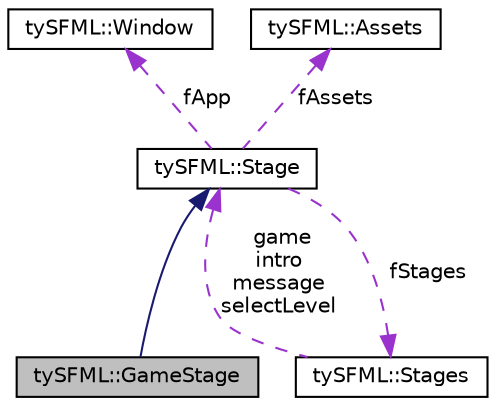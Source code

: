 digraph "tySFML::GameStage"
{
  edge [fontname="Helvetica",fontsize="10",labelfontname="Helvetica",labelfontsize="10"];
  node [fontname="Helvetica",fontsize="10",shape=record];
  Node1 [label="tySFML::GameStage",height=0.2,width=0.4,color="black", fillcolor="grey75", style="filled", fontcolor="black"];
  Node2 -> Node1 [dir="back",color="midnightblue",fontsize="10",style="solid"];
  Node2 [label="tySFML::Stage",height=0.2,width=0.4,color="black", fillcolor="white", style="filled",URL="$classty_s_f_m_l_1_1_stage.html",tooltip="Represents a Stage, a certain part of the game. "];
  Node3 -> Node2 [dir="back",color="darkorchid3",fontsize="10",style="dashed",label=" fApp" ];
  Node3 [label="tySFML::Window",height=0.2,width=0.4,color="black", fillcolor="white", style="filled",URL="$classty_s_f_m_l_1_1_window.html",tooltip="Represents an SFML Window. "];
  Node4 -> Node2 [dir="back",color="darkorchid3",fontsize="10",style="dashed",label=" fAssets" ];
  Node4 [label="tySFML::Assets",height=0.2,width=0.4,color="black", fillcolor="white", style="filled",URL="$classty_s_f_m_l_1_1_assets.html",tooltip="Class for storing assets and getting them without making endless copies. "];
  Node5 -> Node2 [dir="back",color="darkorchid3",fontsize="10",style="dashed",label=" fStages" ];
  Node5 [label="tySFML::Stages",height=0.2,width=0.4,color="black", fillcolor="white", style="filled",URL="$structty_s_f_m_l_1_1_stages.html"];
  Node2 -> Node5 [dir="back",color="darkorchid3",fontsize="10",style="dashed",label=" game\nintro\nmessage\nselectLevel" ];
}
